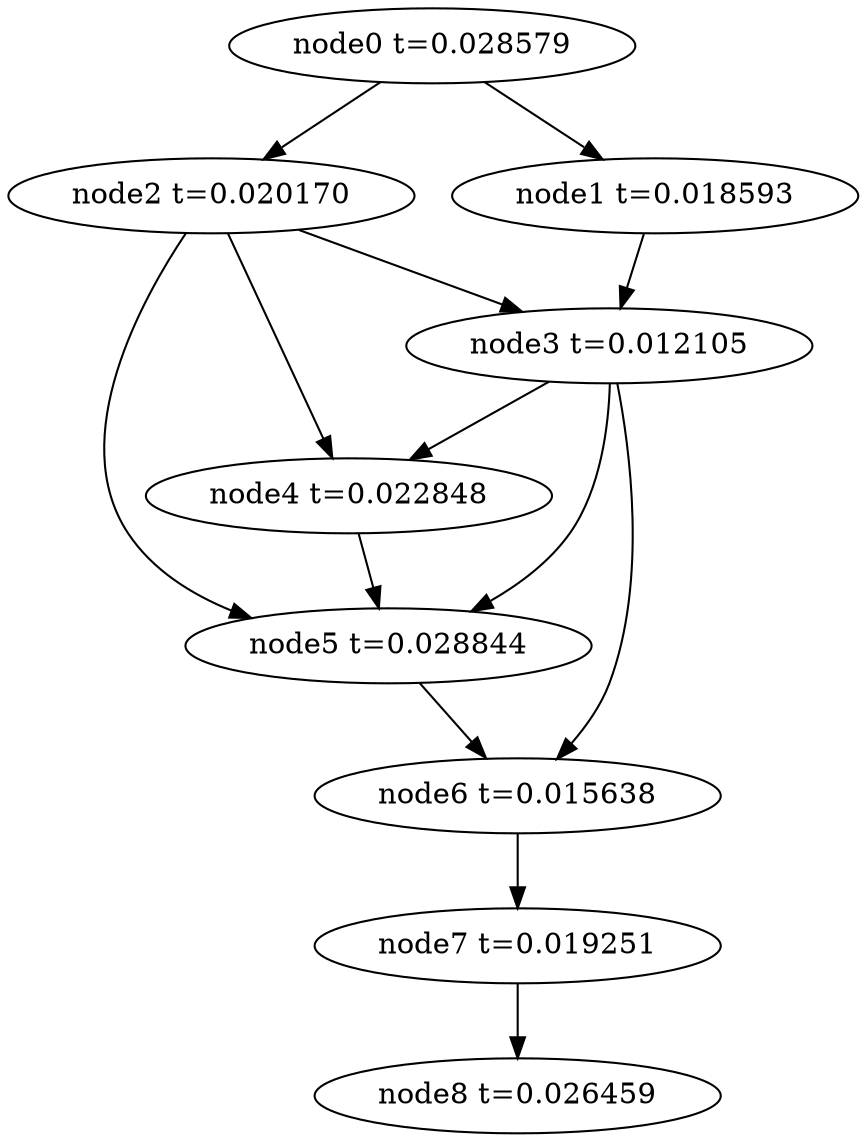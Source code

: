 digraph g{
	node8[label="node8 t=0.026459"]
	node7 -> node8
	node7[label="node7 t=0.019251"];
	node6 -> node7
	node6[label="node6 t=0.015638"];
	node5 -> node6
	node5[label="node5 t=0.028844"];
	node4 -> node5
	node4[label="node4 t=0.022848"];
	node3 -> node6
	node3 -> node5
	node3 -> node4
	node3[label="node3 t=0.012105"];
	node2 -> node5
	node2 -> node4
	node2 -> node3
	node2[label="node2 t=0.020170"];
	node1 -> node3
	node1[label="node1 t=0.018593"];
	node0 -> node2
	node0 -> node1
	node0[label="node0 t=0.028579"];
}
